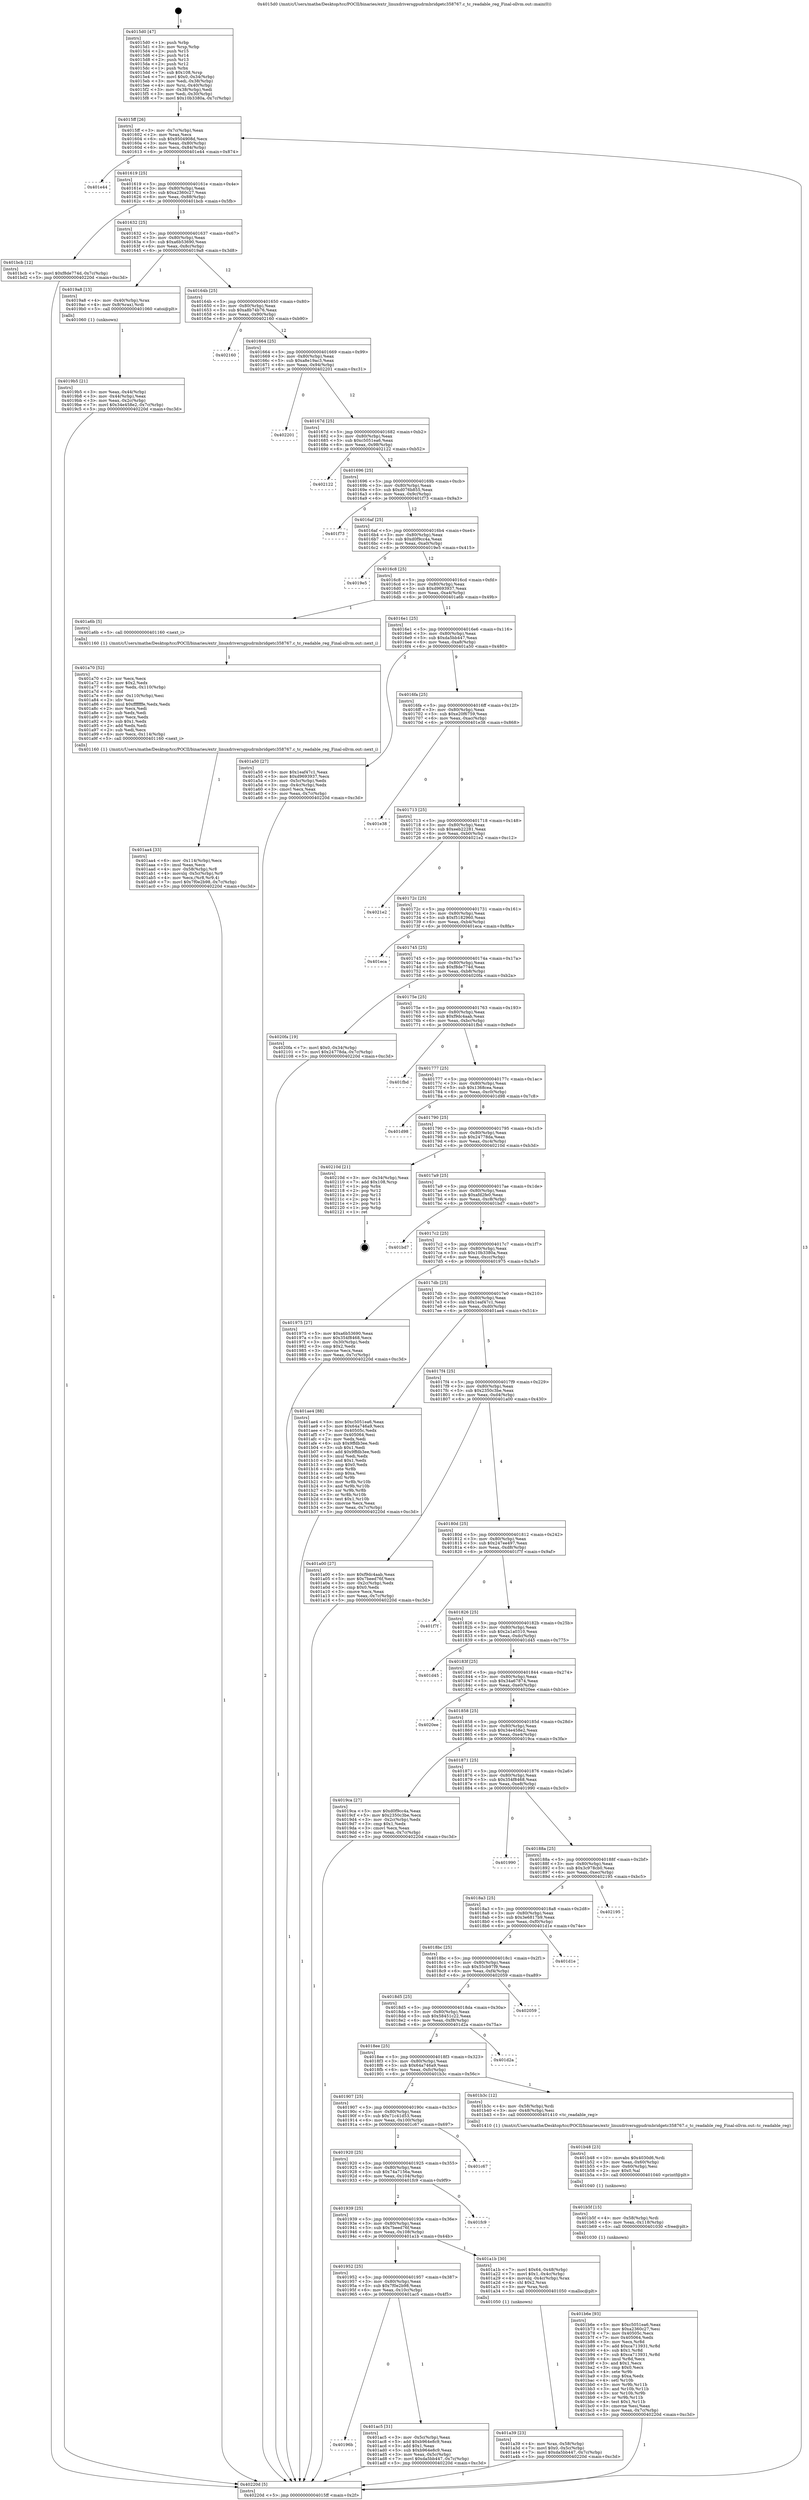 digraph "0x4015d0" {
  label = "0x4015d0 (/mnt/c/Users/mathe/Desktop/tcc/POCII/binaries/extr_linuxdriversgpudrmbridgetc358767.c_tc_readable_reg_Final-ollvm.out::main(0))"
  labelloc = "t"
  node[shape=record]

  Entry [label="",width=0.3,height=0.3,shape=circle,fillcolor=black,style=filled]
  "0x4015ff" [label="{
     0x4015ff [26]\l
     | [instrs]\l
     &nbsp;&nbsp;0x4015ff \<+3\>: mov -0x7c(%rbp),%eax\l
     &nbsp;&nbsp;0x401602 \<+2\>: mov %eax,%ecx\l
     &nbsp;&nbsp;0x401604 \<+6\>: sub $0x9504908d,%ecx\l
     &nbsp;&nbsp;0x40160a \<+3\>: mov %eax,-0x80(%rbp)\l
     &nbsp;&nbsp;0x40160d \<+6\>: mov %ecx,-0x84(%rbp)\l
     &nbsp;&nbsp;0x401613 \<+6\>: je 0000000000401e44 \<main+0x874\>\l
  }"]
  "0x401e44" [label="{
     0x401e44\l
  }", style=dashed]
  "0x401619" [label="{
     0x401619 [25]\l
     | [instrs]\l
     &nbsp;&nbsp;0x401619 \<+5\>: jmp 000000000040161e \<main+0x4e\>\l
     &nbsp;&nbsp;0x40161e \<+3\>: mov -0x80(%rbp),%eax\l
     &nbsp;&nbsp;0x401621 \<+5\>: sub $0xa2360c27,%eax\l
     &nbsp;&nbsp;0x401626 \<+6\>: mov %eax,-0x88(%rbp)\l
     &nbsp;&nbsp;0x40162c \<+6\>: je 0000000000401bcb \<main+0x5fb\>\l
  }"]
  Exit [label="",width=0.3,height=0.3,shape=circle,fillcolor=black,style=filled,peripheries=2]
  "0x401bcb" [label="{
     0x401bcb [12]\l
     | [instrs]\l
     &nbsp;&nbsp;0x401bcb \<+7\>: movl $0xf8de774d,-0x7c(%rbp)\l
     &nbsp;&nbsp;0x401bd2 \<+5\>: jmp 000000000040220d \<main+0xc3d\>\l
  }"]
  "0x401632" [label="{
     0x401632 [25]\l
     | [instrs]\l
     &nbsp;&nbsp;0x401632 \<+5\>: jmp 0000000000401637 \<main+0x67\>\l
     &nbsp;&nbsp;0x401637 \<+3\>: mov -0x80(%rbp),%eax\l
     &nbsp;&nbsp;0x40163a \<+5\>: sub $0xa6b53690,%eax\l
     &nbsp;&nbsp;0x40163f \<+6\>: mov %eax,-0x8c(%rbp)\l
     &nbsp;&nbsp;0x401645 \<+6\>: je 00000000004019a8 \<main+0x3d8\>\l
  }"]
  "0x401b6e" [label="{
     0x401b6e [93]\l
     | [instrs]\l
     &nbsp;&nbsp;0x401b6e \<+5\>: mov $0xc5051ea6,%eax\l
     &nbsp;&nbsp;0x401b73 \<+5\>: mov $0xa2360c27,%esi\l
     &nbsp;&nbsp;0x401b78 \<+7\>: mov 0x40505c,%ecx\l
     &nbsp;&nbsp;0x401b7f \<+7\>: mov 0x405064,%edx\l
     &nbsp;&nbsp;0x401b86 \<+3\>: mov %ecx,%r8d\l
     &nbsp;&nbsp;0x401b89 \<+7\>: add $0xca713931,%r8d\l
     &nbsp;&nbsp;0x401b90 \<+4\>: sub $0x1,%r8d\l
     &nbsp;&nbsp;0x401b94 \<+7\>: sub $0xca713931,%r8d\l
     &nbsp;&nbsp;0x401b9b \<+4\>: imul %r8d,%ecx\l
     &nbsp;&nbsp;0x401b9f \<+3\>: and $0x1,%ecx\l
     &nbsp;&nbsp;0x401ba2 \<+3\>: cmp $0x0,%ecx\l
     &nbsp;&nbsp;0x401ba5 \<+4\>: sete %r9b\l
     &nbsp;&nbsp;0x401ba9 \<+3\>: cmp $0xa,%edx\l
     &nbsp;&nbsp;0x401bac \<+4\>: setl %r10b\l
     &nbsp;&nbsp;0x401bb0 \<+3\>: mov %r9b,%r11b\l
     &nbsp;&nbsp;0x401bb3 \<+3\>: and %r10b,%r11b\l
     &nbsp;&nbsp;0x401bb6 \<+3\>: xor %r10b,%r9b\l
     &nbsp;&nbsp;0x401bb9 \<+3\>: or %r9b,%r11b\l
     &nbsp;&nbsp;0x401bbc \<+4\>: test $0x1,%r11b\l
     &nbsp;&nbsp;0x401bc0 \<+3\>: cmovne %esi,%eax\l
     &nbsp;&nbsp;0x401bc3 \<+3\>: mov %eax,-0x7c(%rbp)\l
     &nbsp;&nbsp;0x401bc6 \<+5\>: jmp 000000000040220d \<main+0xc3d\>\l
  }"]
  "0x4019a8" [label="{
     0x4019a8 [13]\l
     | [instrs]\l
     &nbsp;&nbsp;0x4019a8 \<+4\>: mov -0x40(%rbp),%rax\l
     &nbsp;&nbsp;0x4019ac \<+4\>: mov 0x8(%rax),%rdi\l
     &nbsp;&nbsp;0x4019b0 \<+5\>: call 0000000000401060 \<atoi@plt\>\l
     | [calls]\l
     &nbsp;&nbsp;0x401060 \{1\} (unknown)\l
  }"]
  "0x40164b" [label="{
     0x40164b [25]\l
     | [instrs]\l
     &nbsp;&nbsp;0x40164b \<+5\>: jmp 0000000000401650 \<main+0x80\>\l
     &nbsp;&nbsp;0x401650 \<+3\>: mov -0x80(%rbp),%eax\l
     &nbsp;&nbsp;0x401653 \<+5\>: sub $0xa8b74b76,%eax\l
     &nbsp;&nbsp;0x401658 \<+6\>: mov %eax,-0x90(%rbp)\l
     &nbsp;&nbsp;0x40165e \<+6\>: je 0000000000402160 \<main+0xb90\>\l
  }"]
  "0x401b5f" [label="{
     0x401b5f [15]\l
     | [instrs]\l
     &nbsp;&nbsp;0x401b5f \<+4\>: mov -0x58(%rbp),%rdi\l
     &nbsp;&nbsp;0x401b63 \<+6\>: mov %eax,-0x118(%rbp)\l
     &nbsp;&nbsp;0x401b69 \<+5\>: call 0000000000401030 \<free@plt\>\l
     | [calls]\l
     &nbsp;&nbsp;0x401030 \{1\} (unknown)\l
  }"]
  "0x402160" [label="{
     0x402160\l
  }", style=dashed]
  "0x401664" [label="{
     0x401664 [25]\l
     | [instrs]\l
     &nbsp;&nbsp;0x401664 \<+5\>: jmp 0000000000401669 \<main+0x99\>\l
     &nbsp;&nbsp;0x401669 \<+3\>: mov -0x80(%rbp),%eax\l
     &nbsp;&nbsp;0x40166c \<+5\>: sub $0xa8e19ac3,%eax\l
     &nbsp;&nbsp;0x401671 \<+6\>: mov %eax,-0x94(%rbp)\l
     &nbsp;&nbsp;0x401677 \<+6\>: je 0000000000402201 \<main+0xc31\>\l
  }"]
  "0x401b48" [label="{
     0x401b48 [23]\l
     | [instrs]\l
     &nbsp;&nbsp;0x401b48 \<+10\>: movabs $0x4030d6,%rdi\l
     &nbsp;&nbsp;0x401b52 \<+3\>: mov %eax,-0x60(%rbp)\l
     &nbsp;&nbsp;0x401b55 \<+3\>: mov -0x60(%rbp),%esi\l
     &nbsp;&nbsp;0x401b58 \<+2\>: mov $0x0,%al\l
     &nbsp;&nbsp;0x401b5a \<+5\>: call 0000000000401040 \<printf@plt\>\l
     | [calls]\l
     &nbsp;&nbsp;0x401040 \{1\} (unknown)\l
  }"]
  "0x402201" [label="{
     0x402201\l
  }", style=dashed]
  "0x40167d" [label="{
     0x40167d [25]\l
     | [instrs]\l
     &nbsp;&nbsp;0x40167d \<+5\>: jmp 0000000000401682 \<main+0xb2\>\l
     &nbsp;&nbsp;0x401682 \<+3\>: mov -0x80(%rbp),%eax\l
     &nbsp;&nbsp;0x401685 \<+5\>: sub $0xc5051ea6,%eax\l
     &nbsp;&nbsp;0x40168a \<+6\>: mov %eax,-0x98(%rbp)\l
     &nbsp;&nbsp;0x401690 \<+6\>: je 0000000000402122 \<main+0xb52\>\l
  }"]
  "0x40196b" [label="{
     0x40196b\l
  }", style=dashed]
  "0x402122" [label="{
     0x402122\l
  }", style=dashed]
  "0x401696" [label="{
     0x401696 [25]\l
     | [instrs]\l
     &nbsp;&nbsp;0x401696 \<+5\>: jmp 000000000040169b \<main+0xcb\>\l
     &nbsp;&nbsp;0x40169b \<+3\>: mov -0x80(%rbp),%eax\l
     &nbsp;&nbsp;0x40169e \<+5\>: sub $0xd076b855,%eax\l
     &nbsp;&nbsp;0x4016a3 \<+6\>: mov %eax,-0x9c(%rbp)\l
     &nbsp;&nbsp;0x4016a9 \<+6\>: je 0000000000401f73 \<main+0x9a3\>\l
  }"]
  "0x401ac5" [label="{
     0x401ac5 [31]\l
     | [instrs]\l
     &nbsp;&nbsp;0x401ac5 \<+3\>: mov -0x5c(%rbp),%eax\l
     &nbsp;&nbsp;0x401ac8 \<+5\>: add $0xb964e8c9,%eax\l
     &nbsp;&nbsp;0x401acd \<+3\>: add $0x1,%eax\l
     &nbsp;&nbsp;0x401ad0 \<+5\>: sub $0xb964e8c9,%eax\l
     &nbsp;&nbsp;0x401ad5 \<+3\>: mov %eax,-0x5c(%rbp)\l
     &nbsp;&nbsp;0x401ad8 \<+7\>: movl $0xda5bb447,-0x7c(%rbp)\l
     &nbsp;&nbsp;0x401adf \<+5\>: jmp 000000000040220d \<main+0xc3d\>\l
  }"]
  "0x401f73" [label="{
     0x401f73\l
  }", style=dashed]
  "0x4016af" [label="{
     0x4016af [25]\l
     | [instrs]\l
     &nbsp;&nbsp;0x4016af \<+5\>: jmp 00000000004016b4 \<main+0xe4\>\l
     &nbsp;&nbsp;0x4016b4 \<+3\>: mov -0x80(%rbp),%eax\l
     &nbsp;&nbsp;0x4016b7 \<+5\>: sub $0xd0f9cc4a,%eax\l
     &nbsp;&nbsp;0x4016bc \<+6\>: mov %eax,-0xa0(%rbp)\l
     &nbsp;&nbsp;0x4016c2 \<+6\>: je 00000000004019e5 \<main+0x415\>\l
  }"]
  "0x401aa4" [label="{
     0x401aa4 [33]\l
     | [instrs]\l
     &nbsp;&nbsp;0x401aa4 \<+6\>: mov -0x114(%rbp),%ecx\l
     &nbsp;&nbsp;0x401aaa \<+3\>: imul %eax,%ecx\l
     &nbsp;&nbsp;0x401aad \<+4\>: mov -0x58(%rbp),%r8\l
     &nbsp;&nbsp;0x401ab1 \<+4\>: movslq -0x5c(%rbp),%r9\l
     &nbsp;&nbsp;0x401ab5 \<+4\>: mov %ecx,(%r8,%r9,4)\l
     &nbsp;&nbsp;0x401ab9 \<+7\>: movl $0x7f0e2b98,-0x7c(%rbp)\l
     &nbsp;&nbsp;0x401ac0 \<+5\>: jmp 000000000040220d \<main+0xc3d\>\l
  }"]
  "0x4019e5" [label="{
     0x4019e5\l
  }", style=dashed]
  "0x4016c8" [label="{
     0x4016c8 [25]\l
     | [instrs]\l
     &nbsp;&nbsp;0x4016c8 \<+5\>: jmp 00000000004016cd \<main+0xfd\>\l
     &nbsp;&nbsp;0x4016cd \<+3\>: mov -0x80(%rbp),%eax\l
     &nbsp;&nbsp;0x4016d0 \<+5\>: sub $0xd9693937,%eax\l
     &nbsp;&nbsp;0x4016d5 \<+6\>: mov %eax,-0xa4(%rbp)\l
     &nbsp;&nbsp;0x4016db \<+6\>: je 0000000000401a6b \<main+0x49b\>\l
  }"]
  "0x401a70" [label="{
     0x401a70 [52]\l
     | [instrs]\l
     &nbsp;&nbsp;0x401a70 \<+2\>: xor %ecx,%ecx\l
     &nbsp;&nbsp;0x401a72 \<+5\>: mov $0x2,%edx\l
     &nbsp;&nbsp;0x401a77 \<+6\>: mov %edx,-0x110(%rbp)\l
     &nbsp;&nbsp;0x401a7d \<+1\>: cltd\l
     &nbsp;&nbsp;0x401a7e \<+6\>: mov -0x110(%rbp),%esi\l
     &nbsp;&nbsp;0x401a84 \<+2\>: idiv %esi\l
     &nbsp;&nbsp;0x401a86 \<+6\>: imul $0xfffffffe,%edx,%edx\l
     &nbsp;&nbsp;0x401a8c \<+2\>: mov %ecx,%edi\l
     &nbsp;&nbsp;0x401a8e \<+2\>: sub %edx,%edi\l
     &nbsp;&nbsp;0x401a90 \<+2\>: mov %ecx,%edx\l
     &nbsp;&nbsp;0x401a92 \<+3\>: sub $0x1,%edx\l
     &nbsp;&nbsp;0x401a95 \<+2\>: add %edx,%edi\l
     &nbsp;&nbsp;0x401a97 \<+2\>: sub %edi,%ecx\l
     &nbsp;&nbsp;0x401a99 \<+6\>: mov %ecx,-0x114(%rbp)\l
     &nbsp;&nbsp;0x401a9f \<+5\>: call 0000000000401160 \<next_i\>\l
     | [calls]\l
     &nbsp;&nbsp;0x401160 \{1\} (/mnt/c/Users/mathe/Desktop/tcc/POCII/binaries/extr_linuxdriversgpudrmbridgetc358767.c_tc_readable_reg_Final-ollvm.out::next_i)\l
  }"]
  "0x401a6b" [label="{
     0x401a6b [5]\l
     | [instrs]\l
     &nbsp;&nbsp;0x401a6b \<+5\>: call 0000000000401160 \<next_i\>\l
     | [calls]\l
     &nbsp;&nbsp;0x401160 \{1\} (/mnt/c/Users/mathe/Desktop/tcc/POCII/binaries/extr_linuxdriversgpudrmbridgetc358767.c_tc_readable_reg_Final-ollvm.out::next_i)\l
  }"]
  "0x4016e1" [label="{
     0x4016e1 [25]\l
     | [instrs]\l
     &nbsp;&nbsp;0x4016e1 \<+5\>: jmp 00000000004016e6 \<main+0x116\>\l
     &nbsp;&nbsp;0x4016e6 \<+3\>: mov -0x80(%rbp),%eax\l
     &nbsp;&nbsp;0x4016e9 \<+5\>: sub $0xda5bb447,%eax\l
     &nbsp;&nbsp;0x4016ee \<+6\>: mov %eax,-0xa8(%rbp)\l
     &nbsp;&nbsp;0x4016f4 \<+6\>: je 0000000000401a50 \<main+0x480\>\l
  }"]
  "0x401a39" [label="{
     0x401a39 [23]\l
     | [instrs]\l
     &nbsp;&nbsp;0x401a39 \<+4\>: mov %rax,-0x58(%rbp)\l
     &nbsp;&nbsp;0x401a3d \<+7\>: movl $0x0,-0x5c(%rbp)\l
     &nbsp;&nbsp;0x401a44 \<+7\>: movl $0xda5bb447,-0x7c(%rbp)\l
     &nbsp;&nbsp;0x401a4b \<+5\>: jmp 000000000040220d \<main+0xc3d\>\l
  }"]
  "0x401a50" [label="{
     0x401a50 [27]\l
     | [instrs]\l
     &nbsp;&nbsp;0x401a50 \<+5\>: mov $0x1eaf47c1,%eax\l
     &nbsp;&nbsp;0x401a55 \<+5\>: mov $0xd9693937,%ecx\l
     &nbsp;&nbsp;0x401a5a \<+3\>: mov -0x5c(%rbp),%edx\l
     &nbsp;&nbsp;0x401a5d \<+3\>: cmp -0x4c(%rbp),%edx\l
     &nbsp;&nbsp;0x401a60 \<+3\>: cmovl %ecx,%eax\l
     &nbsp;&nbsp;0x401a63 \<+3\>: mov %eax,-0x7c(%rbp)\l
     &nbsp;&nbsp;0x401a66 \<+5\>: jmp 000000000040220d \<main+0xc3d\>\l
  }"]
  "0x4016fa" [label="{
     0x4016fa [25]\l
     | [instrs]\l
     &nbsp;&nbsp;0x4016fa \<+5\>: jmp 00000000004016ff \<main+0x12f\>\l
     &nbsp;&nbsp;0x4016ff \<+3\>: mov -0x80(%rbp),%eax\l
     &nbsp;&nbsp;0x401702 \<+5\>: sub $0xe20f6759,%eax\l
     &nbsp;&nbsp;0x401707 \<+6\>: mov %eax,-0xac(%rbp)\l
     &nbsp;&nbsp;0x40170d \<+6\>: je 0000000000401e38 \<main+0x868\>\l
  }"]
  "0x401952" [label="{
     0x401952 [25]\l
     | [instrs]\l
     &nbsp;&nbsp;0x401952 \<+5\>: jmp 0000000000401957 \<main+0x387\>\l
     &nbsp;&nbsp;0x401957 \<+3\>: mov -0x80(%rbp),%eax\l
     &nbsp;&nbsp;0x40195a \<+5\>: sub $0x7f0e2b98,%eax\l
     &nbsp;&nbsp;0x40195f \<+6\>: mov %eax,-0x10c(%rbp)\l
     &nbsp;&nbsp;0x401965 \<+6\>: je 0000000000401ac5 \<main+0x4f5\>\l
  }"]
  "0x401e38" [label="{
     0x401e38\l
  }", style=dashed]
  "0x401713" [label="{
     0x401713 [25]\l
     | [instrs]\l
     &nbsp;&nbsp;0x401713 \<+5\>: jmp 0000000000401718 \<main+0x148\>\l
     &nbsp;&nbsp;0x401718 \<+3\>: mov -0x80(%rbp),%eax\l
     &nbsp;&nbsp;0x40171b \<+5\>: sub $0xeeb22281,%eax\l
     &nbsp;&nbsp;0x401720 \<+6\>: mov %eax,-0xb0(%rbp)\l
     &nbsp;&nbsp;0x401726 \<+6\>: je 00000000004021e2 \<main+0xc12\>\l
  }"]
  "0x401a1b" [label="{
     0x401a1b [30]\l
     | [instrs]\l
     &nbsp;&nbsp;0x401a1b \<+7\>: movl $0x64,-0x48(%rbp)\l
     &nbsp;&nbsp;0x401a22 \<+7\>: movl $0x1,-0x4c(%rbp)\l
     &nbsp;&nbsp;0x401a29 \<+4\>: movslq -0x4c(%rbp),%rax\l
     &nbsp;&nbsp;0x401a2d \<+4\>: shl $0x2,%rax\l
     &nbsp;&nbsp;0x401a31 \<+3\>: mov %rax,%rdi\l
     &nbsp;&nbsp;0x401a34 \<+5\>: call 0000000000401050 \<malloc@plt\>\l
     | [calls]\l
     &nbsp;&nbsp;0x401050 \{1\} (unknown)\l
  }"]
  "0x4021e2" [label="{
     0x4021e2\l
  }", style=dashed]
  "0x40172c" [label="{
     0x40172c [25]\l
     | [instrs]\l
     &nbsp;&nbsp;0x40172c \<+5\>: jmp 0000000000401731 \<main+0x161\>\l
     &nbsp;&nbsp;0x401731 \<+3\>: mov -0x80(%rbp),%eax\l
     &nbsp;&nbsp;0x401734 \<+5\>: sub $0xf5182960,%eax\l
     &nbsp;&nbsp;0x401739 \<+6\>: mov %eax,-0xb4(%rbp)\l
     &nbsp;&nbsp;0x40173f \<+6\>: je 0000000000401eca \<main+0x8fa\>\l
  }"]
  "0x401939" [label="{
     0x401939 [25]\l
     | [instrs]\l
     &nbsp;&nbsp;0x401939 \<+5\>: jmp 000000000040193e \<main+0x36e\>\l
     &nbsp;&nbsp;0x40193e \<+3\>: mov -0x80(%rbp),%eax\l
     &nbsp;&nbsp;0x401941 \<+5\>: sub $0x7beed76f,%eax\l
     &nbsp;&nbsp;0x401946 \<+6\>: mov %eax,-0x108(%rbp)\l
     &nbsp;&nbsp;0x40194c \<+6\>: je 0000000000401a1b \<main+0x44b\>\l
  }"]
  "0x401eca" [label="{
     0x401eca\l
  }", style=dashed]
  "0x401745" [label="{
     0x401745 [25]\l
     | [instrs]\l
     &nbsp;&nbsp;0x401745 \<+5\>: jmp 000000000040174a \<main+0x17a\>\l
     &nbsp;&nbsp;0x40174a \<+3\>: mov -0x80(%rbp),%eax\l
     &nbsp;&nbsp;0x40174d \<+5\>: sub $0xf8de774d,%eax\l
     &nbsp;&nbsp;0x401752 \<+6\>: mov %eax,-0xb8(%rbp)\l
     &nbsp;&nbsp;0x401758 \<+6\>: je 00000000004020fa \<main+0xb2a\>\l
  }"]
  "0x401fc9" [label="{
     0x401fc9\l
  }", style=dashed]
  "0x4020fa" [label="{
     0x4020fa [19]\l
     | [instrs]\l
     &nbsp;&nbsp;0x4020fa \<+7\>: movl $0x0,-0x34(%rbp)\l
     &nbsp;&nbsp;0x402101 \<+7\>: movl $0x24778da,-0x7c(%rbp)\l
     &nbsp;&nbsp;0x402108 \<+5\>: jmp 000000000040220d \<main+0xc3d\>\l
  }"]
  "0x40175e" [label="{
     0x40175e [25]\l
     | [instrs]\l
     &nbsp;&nbsp;0x40175e \<+5\>: jmp 0000000000401763 \<main+0x193\>\l
     &nbsp;&nbsp;0x401763 \<+3\>: mov -0x80(%rbp),%eax\l
     &nbsp;&nbsp;0x401766 \<+5\>: sub $0xf9dc4aab,%eax\l
     &nbsp;&nbsp;0x40176b \<+6\>: mov %eax,-0xbc(%rbp)\l
     &nbsp;&nbsp;0x401771 \<+6\>: je 0000000000401fbd \<main+0x9ed\>\l
  }"]
  "0x401920" [label="{
     0x401920 [25]\l
     | [instrs]\l
     &nbsp;&nbsp;0x401920 \<+5\>: jmp 0000000000401925 \<main+0x355\>\l
     &nbsp;&nbsp;0x401925 \<+3\>: mov -0x80(%rbp),%eax\l
     &nbsp;&nbsp;0x401928 \<+5\>: sub $0x74a7156a,%eax\l
     &nbsp;&nbsp;0x40192d \<+6\>: mov %eax,-0x104(%rbp)\l
     &nbsp;&nbsp;0x401933 \<+6\>: je 0000000000401fc9 \<main+0x9f9\>\l
  }"]
  "0x401fbd" [label="{
     0x401fbd\l
  }", style=dashed]
  "0x401777" [label="{
     0x401777 [25]\l
     | [instrs]\l
     &nbsp;&nbsp;0x401777 \<+5\>: jmp 000000000040177c \<main+0x1ac\>\l
     &nbsp;&nbsp;0x40177c \<+3\>: mov -0x80(%rbp),%eax\l
     &nbsp;&nbsp;0x40177f \<+5\>: sub $0x1368cea,%eax\l
     &nbsp;&nbsp;0x401784 \<+6\>: mov %eax,-0xc0(%rbp)\l
     &nbsp;&nbsp;0x40178a \<+6\>: je 0000000000401d98 \<main+0x7c8\>\l
  }"]
  "0x401c67" [label="{
     0x401c67\l
  }", style=dashed]
  "0x401d98" [label="{
     0x401d98\l
  }", style=dashed]
  "0x401790" [label="{
     0x401790 [25]\l
     | [instrs]\l
     &nbsp;&nbsp;0x401790 \<+5\>: jmp 0000000000401795 \<main+0x1c5\>\l
     &nbsp;&nbsp;0x401795 \<+3\>: mov -0x80(%rbp),%eax\l
     &nbsp;&nbsp;0x401798 \<+5\>: sub $0x24778da,%eax\l
     &nbsp;&nbsp;0x40179d \<+6\>: mov %eax,-0xc4(%rbp)\l
     &nbsp;&nbsp;0x4017a3 \<+6\>: je 000000000040210d \<main+0xb3d\>\l
  }"]
  "0x401907" [label="{
     0x401907 [25]\l
     | [instrs]\l
     &nbsp;&nbsp;0x401907 \<+5\>: jmp 000000000040190c \<main+0x33c\>\l
     &nbsp;&nbsp;0x40190c \<+3\>: mov -0x80(%rbp),%eax\l
     &nbsp;&nbsp;0x40190f \<+5\>: sub $0x71c41d53,%eax\l
     &nbsp;&nbsp;0x401914 \<+6\>: mov %eax,-0x100(%rbp)\l
     &nbsp;&nbsp;0x40191a \<+6\>: je 0000000000401c67 \<main+0x697\>\l
  }"]
  "0x40210d" [label="{
     0x40210d [21]\l
     | [instrs]\l
     &nbsp;&nbsp;0x40210d \<+3\>: mov -0x34(%rbp),%eax\l
     &nbsp;&nbsp;0x402110 \<+7\>: add $0x108,%rsp\l
     &nbsp;&nbsp;0x402117 \<+1\>: pop %rbx\l
     &nbsp;&nbsp;0x402118 \<+2\>: pop %r12\l
     &nbsp;&nbsp;0x40211a \<+2\>: pop %r13\l
     &nbsp;&nbsp;0x40211c \<+2\>: pop %r14\l
     &nbsp;&nbsp;0x40211e \<+2\>: pop %r15\l
     &nbsp;&nbsp;0x402120 \<+1\>: pop %rbp\l
     &nbsp;&nbsp;0x402121 \<+1\>: ret\l
  }"]
  "0x4017a9" [label="{
     0x4017a9 [25]\l
     | [instrs]\l
     &nbsp;&nbsp;0x4017a9 \<+5\>: jmp 00000000004017ae \<main+0x1de\>\l
     &nbsp;&nbsp;0x4017ae \<+3\>: mov -0x80(%rbp),%eax\l
     &nbsp;&nbsp;0x4017b1 \<+5\>: sub $0xafd2fe0,%eax\l
     &nbsp;&nbsp;0x4017b6 \<+6\>: mov %eax,-0xc8(%rbp)\l
     &nbsp;&nbsp;0x4017bc \<+6\>: je 0000000000401bd7 \<main+0x607\>\l
  }"]
  "0x401b3c" [label="{
     0x401b3c [12]\l
     | [instrs]\l
     &nbsp;&nbsp;0x401b3c \<+4\>: mov -0x58(%rbp),%rdi\l
     &nbsp;&nbsp;0x401b40 \<+3\>: mov -0x48(%rbp),%esi\l
     &nbsp;&nbsp;0x401b43 \<+5\>: call 0000000000401410 \<tc_readable_reg\>\l
     | [calls]\l
     &nbsp;&nbsp;0x401410 \{1\} (/mnt/c/Users/mathe/Desktop/tcc/POCII/binaries/extr_linuxdriversgpudrmbridgetc358767.c_tc_readable_reg_Final-ollvm.out::tc_readable_reg)\l
  }"]
  "0x401bd7" [label="{
     0x401bd7\l
  }", style=dashed]
  "0x4017c2" [label="{
     0x4017c2 [25]\l
     | [instrs]\l
     &nbsp;&nbsp;0x4017c2 \<+5\>: jmp 00000000004017c7 \<main+0x1f7\>\l
     &nbsp;&nbsp;0x4017c7 \<+3\>: mov -0x80(%rbp),%eax\l
     &nbsp;&nbsp;0x4017ca \<+5\>: sub $0x10b3380a,%eax\l
     &nbsp;&nbsp;0x4017cf \<+6\>: mov %eax,-0xcc(%rbp)\l
     &nbsp;&nbsp;0x4017d5 \<+6\>: je 0000000000401975 \<main+0x3a5\>\l
  }"]
  "0x4018ee" [label="{
     0x4018ee [25]\l
     | [instrs]\l
     &nbsp;&nbsp;0x4018ee \<+5\>: jmp 00000000004018f3 \<main+0x323\>\l
     &nbsp;&nbsp;0x4018f3 \<+3\>: mov -0x80(%rbp),%eax\l
     &nbsp;&nbsp;0x4018f6 \<+5\>: sub $0x64a746a9,%eax\l
     &nbsp;&nbsp;0x4018fb \<+6\>: mov %eax,-0xfc(%rbp)\l
     &nbsp;&nbsp;0x401901 \<+6\>: je 0000000000401b3c \<main+0x56c\>\l
  }"]
  "0x401975" [label="{
     0x401975 [27]\l
     | [instrs]\l
     &nbsp;&nbsp;0x401975 \<+5\>: mov $0xa6b53690,%eax\l
     &nbsp;&nbsp;0x40197a \<+5\>: mov $0x354f8468,%ecx\l
     &nbsp;&nbsp;0x40197f \<+3\>: mov -0x30(%rbp),%edx\l
     &nbsp;&nbsp;0x401982 \<+3\>: cmp $0x2,%edx\l
     &nbsp;&nbsp;0x401985 \<+3\>: cmovne %ecx,%eax\l
     &nbsp;&nbsp;0x401988 \<+3\>: mov %eax,-0x7c(%rbp)\l
     &nbsp;&nbsp;0x40198b \<+5\>: jmp 000000000040220d \<main+0xc3d\>\l
  }"]
  "0x4017db" [label="{
     0x4017db [25]\l
     | [instrs]\l
     &nbsp;&nbsp;0x4017db \<+5\>: jmp 00000000004017e0 \<main+0x210\>\l
     &nbsp;&nbsp;0x4017e0 \<+3\>: mov -0x80(%rbp),%eax\l
     &nbsp;&nbsp;0x4017e3 \<+5\>: sub $0x1eaf47c1,%eax\l
     &nbsp;&nbsp;0x4017e8 \<+6\>: mov %eax,-0xd0(%rbp)\l
     &nbsp;&nbsp;0x4017ee \<+6\>: je 0000000000401ae4 \<main+0x514\>\l
  }"]
  "0x40220d" [label="{
     0x40220d [5]\l
     | [instrs]\l
     &nbsp;&nbsp;0x40220d \<+5\>: jmp 00000000004015ff \<main+0x2f\>\l
  }"]
  "0x4015d0" [label="{
     0x4015d0 [47]\l
     | [instrs]\l
     &nbsp;&nbsp;0x4015d0 \<+1\>: push %rbp\l
     &nbsp;&nbsp;0x4015d1 \<+3\>: mov %rsp,%rbp\l
     &nbsp;&nbsp;0x4015d4 \<+2\>: push %r15\l
     &nbsp;&nbsp;0x4015d6 \<+2\>: push %r14\l
     &nbsp;&nbsp;0x4015d8 \<+2\>: push %r13\l
     &nbsp;&nbsp;0x4015da \<+2\>: push %r12\l
     &nbsp;&nbsp;0x4015dc \<+1\>: push %rbx\l
     &nbsp;&nbsp;0x4015dd \<+7\>: sub $0x108,%rsp\l
     &nbsp;&nbsp;0x4015e4 \<+7\>: movl $0x0,-0x34(%rbp)\l
     &nbsp;&nbsp;0x4015eb \<+3\>: mov %edi,-0x38(%rbp)\l
     &nbsp;&nbsp;0x4015ee \<+4\>: mov %rsi,-0x40(%rbp)\l
     &nbsp;&nbsp;0x4015f2 \<+3\>: mov -0x38(%rbp),%edi\l
     &nbsp;&nbsp;0x4015f5 \<+3\>: mov %edi,-0x30(%rbp)\l
     &nbsp;&nbsp;0x4015f8 \<+7\>: movl $0x10b3380a,-0x7c(%rbp)\l
  }"]
  "0x4019b5" [label="{
     0x4019b5 [21]\l
     | [instrs]\l
     &nbsp;&nbsp;0x4019b5 \<+3\>: mov %eax,-0x44(%rbp)\l
     &nbsp;&nbsp;0x4019b8 \<+3\>: mov -0x44(%rbp),%eax\l
     &nbsp;&nbsp;0x4019bb \<+3\>: mov %eax,-0x2c(%rbp)\l
     &nbsp;&nbsp;0x4019be \<+7\>: movl $0x34e458e2,-0x7c(%rbp)\l
     &nbsp;&nbsp;0x4019c5 \<+5\>: jmp 000000000040220d \<main+0xc3d\>\l
  }"]
  "0x401d2a" [label="{
     0x401d2a\l
  }", style=dashed]
  "0x401ae4" [label="{
     0x401ae4 [88]\l
     | [instrs]\l
     &nbsp;&nbsp;0x401ae4 \<+5\>: mov $0xc5051ea6,%eax\l
     &nbsp;&nbsp;0x401ae9 \<+5\>: mov $0x64a746a9,%ecx\l
     &nbsp;&nbsp;0x401aee \<+7\>: mov 0x40505c,%edx\l
     &nbsp;&nbsp;0x401af5 \<+7\>: mov 0x405064,%esi\l
     &nbsp;&nbsp;0x401afc \<+2\>: mov %edx,%edi\l
     &nbsp;&nbsp;0x401afe \<+6\>: sub $0x9ffdb3ee,%edi\l
     &nbsp;&nbsp;0x401b04 \<+3\>: sub $0x1,%edi\l
     &nbsp;&nbsp;0x401b07 \<+6\>: add $0x9ffdb3ee,%edi\l
     &nbsp;&nbsp;0x401b0d \<+3\>: imul %edi,%edx\l
     &nbsp;&nbsp;0x401b10 \<+3\>: and $0x1,%edx\l
     &nbsp;&nbsp;0x401b13 \<+3\>: cmp $0x0,%edx\l
     &nbsp;&nbsp;0x401b16 \<+4\>: sete %r8b\l
     &nbsp;&nbsp;0x401b1a \<+3\>: cmp $0xa,%esi\l
     &nbsp;&nbsp;0x401b1d \<+4\>: setl %r9b\l
     &nbsp;&nbsp;0x401b21 \<+3\>: mov %r8b,%r10b\l
     &nbsp;&nbsp;0x401b24 \<+3\>: and %r9b,%r10b\l
     &nbsp;&nbsp;0x401b27 \<+3\>: xor %r9b,%r8b\l
     &nbsp;&nbsp;0x401b2a \<+3\>: or %r8b,%r10b\l
     &nbsp;&nbsp;0x401b2d \<+4\>: test $0x1,%r10b\l
     &nbsp;&nbsp;0x401b31 \<+3\>: cmovne %ecx,%eax\l
     &nbsp;&nbsp;0x401b34 \<+3\>: mov %eax,-0x7c(%rbp)\l
     &nbsp;&nbsp;0x401b37 \<+5\>: jmp 000000000040220d \<main+0xc3d\>\l
  }"]
  "0x4017f4" [label="{
     0x4017f4 [25]\l
     | [instrs]\l
     &nbsp;&nbsp;0x4017f4 \<+5\>: jmp 00000000004017f9 \<main+0x229\>\l
     &nbsp;&nbsp;0x4017f9 \<+3\>: mov -0x80(%rbp),%eax\l
     &nbsp;&nbsp;0x4017fc \<+5\>: sub $0x2350c3be,%eax\l
     &nbsp;&nbsp;0x401801 \<+6\>: mov %eax,-0xd4(%rbp)\l
     &nbsp;&nbsp;0x401807 \<+6\>: je 0000000000401a00 \<main+0x430\>\l
  }"]
  "0x4018d5" [label="{
     0x4018d5 [25]\l
     | [instrs]\l
     &nbsp;&nbsp;0x4018d5 \<+5\>: jmp 00000000004018da \<main+0x30a\>\l
     &nbsp;&nbsp;0x4018da \<+3\>: mov -0x80(%rbp),%eax\l
     &nbsp;&nbsp;0x4018dd \<+5\>: sub $0x58451c22,%eax\l
     &nbsp;&nbsp;0x4018e2 \<+6\>: mov %eax,-0xf8(%rbp)\l
     &nbsp;&nbsp;0x4018e8 \<+6\>: je 0000000000401d2a \<main+0x75a\>\l
  }"]
  "0x401a00" [label="{
     0x401a00 [27]\l
     | [instrs]\l
     &nbsp;&nbsp;0x401a00 \<+5\>: mov $0xf9dc4aab,%eax\l
     &nbsp;&nbsp;0x401a05 \<+5\>: mov $0x7beed76f,%ecx\l
     &nbsp;&nbsp;0x401a0a \<+3\>: mov -0x2c(%rbp),%edx\l
     &nbsp;&nbsp;0x401a0d \<+3\>: cmp $0x0,%edx\l
     &nbsp;&nbsp;0x401a10 \<+3\>: cmove %ecx,%eax\l
     &nbsp;&nbsp;0x401a13 \<+3\>: mov %eax,-0x7c(%rbp)\l
     &nbsp;&nbsp;0x401a16 \<+5\>: jmp 000000000040220d \<main+0xc3d\>\l
  }"]
  "0x40180d" [label="{
     0x40180d [25]\l
     | [instrs]\l
     &nbsp;&nbsp;0x40180d \<+5\>: jmp 0000000000401812 \<main+0x242\>\l
     &nbsp;&nbsp;0x401812 \<+3\>: mov -0x80(%rbp),%eax\l
     &nbsp;&nbsp;0x401815 \<+5\>: sub $0x247ee497,%eax\l
     &nbsp;&nbsp;0x40181a \<+6\>: mov %eax,-0xd8(%rbp)\l
     &nbsp;&nbsp;0x401820 \<+6\>: je 0000000000401f7f \<main+0x9af\>\l
  }"]
  "0x402059" [label="{
     0x402059\l
  }", style=dashed]
  "0x401f7f" [label="{
     0x401f7f\l
  }", style=dashed]
  "0x401826" [label="{
     0x401826 [25]\l
     | [instrs]\l
     &nbsp;&nbsp;0x401826 \<+5\>: jmp 000000000040182b \<main+0x25b\>\l
     &nbsp;&nbsp;0x40182b \<+3\>: mov -0x80(%rbp),%eax\l
     &nbsp;&nbsp;0x40182e \<+5\>: sub $0x2a1a0310,%eax\l
     &nbsp;&nbsp;0x401833 \<+6\>: mov %eax,-0xdc(%rbp)\l
     &nbsp;&nbsp;0x401839 \<+6\>: je 0000000000401d45 \<main+0x775\>\l
  }"]
  "0x4018bc" [label="{
     0x4018bc [25]\l
     | [instrs]\l
     &nbsp;&nbsp;0x4018bc \<+5\>: jmp 00000000004018c1 \<main+0x2f1\>\l
     &nbsp;&nbsp;0x4018c1 \<+3\>: mov -0x80(%rbp),%eax\l
     &nbsp;&nbsp;0x4018c4 \<+5\>: sub $0x55cb97f9,%eax\l
     &nbsp;&nbsp;0x4018c9 \<+6\>: mov %eax,-0xf4(%rbp)\l
     &nbsp;&nbsp;0x4018cf \<+6\>: je 0000000000402059 \<main+0xa89\>\l
  }"]
  "0x401d45" [label="{
     0x401d45\l
  }", style=dashed]
  "0x40183f" [label="{
     0x40183f [25]\l
     | [instrs]\l
     &nbsp;&nbsp;0x40183f \<+5\>: jmp 0000000000401844 \<main+0x274\>\l
     &nbsp;&nbsp;0x401844 \<+3\>: mov -0x80(%rbp),%eax\l
     &nbsp;&nbsp;0x401847 \<+5\>: sub $0x34a67874,%eax\l
     &nbsp;&nbsp;0x40184c \<+6\>: mov %eax,-0xe0(%rbp)\l
     &nbsp;&nbsp;0x401852 \<+6\>: je 00000000004020ee \<main+0xb1e\>\l
  }"]
  "0x401d1e" [label="{
     0x401d1e\l
  }", style=dashed]
  "0x4020ee" [label="{
     0x4020ee\l
  }", style=dashed]
  "0x401858" [label="{
     0x401858 [25]\l
     | [instrs]\l
     &nbsp;&nbsp;0x401858 \<+5\>: jmp 000000000040185d \<main+0x28d\>\l
     &nbsp;&nbsp;0x40185d \<+3\>: mov -0x80(%rbp),%eax\l
     &nbsp;&nbsp;0x401860 \<+5\>: sub $0x34e458e2,%eax\l
     &nbsp;&nbsp;0x401865 \<+6\>: mov %eax,-0xe4(%rbp)\l
     &nbsp;&nbsp;0x40186b \<+6\>: je 00000000004019ca \<main+0x3fa\>\l
  }"]
  "0x4018a3" [label="{
     0x4018a3 [25]\l
     | [instrs]\l
     &nbsp;&nbsp;0x4018a3 \<+5\>: jmp 00000000004018a8 \<main+0x2d8\>\l
     &nbsp;&nbsp;0x4018a8 \<+3\>: mov -0x80(%rbp),%eax\l
     &nbsp;&nbsp;0x4018ab \<+5\>: sub $0x3e6817b9,%eax\l
     &nbsp;&nbsp;0x4018b0 \<+6\>: mov %eax,-0xf0(%rbp)\l
     &nbsp;&nbsp;0x4018b6 \<+6\>: je 0000000000401d1e \<main+0x74e\>\l
  }"]
  "0x4019ca" [label="{
     0x4019ca [27]\l
     | [instrs]\l
     &nbsp;&nbsp;0x4019ca \<+5\>: mov $0xd0f9cc4a,%eax\l
     &nbsp;&nbsp;0x4019cf \<+5\>: mov $0x2350c3be,%ecx\l
     &nbsp;&nbsp;0x4019d4 \<+3\>: mov -0x2c(%rbp),%edx\l
     &nbsp;&nbsp;0x4019d7 \<+3\>: cmp $0x1,%edx\l
     &nbsp;&nbsp;0x4019da \<+3\>: cmovl %ecx,%eax\l
     &nbsp;&nbsp;0x4019dd \<+3\>: mov %eax,-0x7c(%rbp)\l
     &nbsp;&nbsp;0x4019e0 \<+5\>: jmp 000000000040220d \<main+0xc3d\>\l
  }"]
  "0x401871" [label="{
     0x401871 [25]\l
     | [instrs]\l
     &nbsp;&nbsp;0x401871 \<+5\>: jmp 0000000000401876 \<main+0x2a6\>\l
     &nbsp;&nbsp;0x401876 \<+3\>: mov -0x80(%rbp),%eax\l
     &nbsp;&nbsp;0x401879 \<+5\>: sub $0x354f8468,%eax\l
     &nbsp;&nbsp;0x40187e \<+6\>: mov %eax,-0xe8(%rbp)\l
     &nbsp;&nbsp;0x401884 \<+6\>: je 0000000000401990 \<main+0x3c0\>\l
  }"]
  "0x402195" [label="{
     0x402195\l
  }", style=dashed]
  "0x401990" [label="{
     0x401990\l
  }", style=dashed]
  "0x40188a" [label="{
     0x40188a [25]\l
     | [instrs]\l
     &nbsp;&nbsp;0x40188a \<+5\>: jmp 000000000040188f \<main+0x2bf\>\l
     &nbsp;&nbsp;0x40188f \<+3\>: mov -0x80(%rbp),%eax\l
     &nbsp;&nbsp;0x401892 \<+5\>: sub $0x3c978cb0,%eax\l
     &nbsp;&nbsp;0x401897 \<+6\>: mov %eax,-0xec(%rbp)\l
     &nbsp;&nbsp;0x40189d \<+6\>: je 0000000000402195 \<main+0xbc5\>\l
  }"]
  Entry -> "0x4015d0" [label=" 1"]
  "0x4015ff" -> "0x401e44" [label=" 0"]
  "0x4015ff" -> "0x401619" [label=" 14"]
  "0x40210d" -> Exit [label=" 1"]
  "0x401619" -> "0x401bcb" [label=" 1"]
  "0x401619" -> "0x401632" [label=" 13"]
  "0x4020fa" -> "0x40220d" [label=" 1"]
  "0x401632" -> "0x4019a8" [label=" 1"]
  "0x401632" -> "0x40164b" [label=" 12"]
  "0x401bcb" -> "0x40220d" [label=" 1"]
  "0x40164b" -> "0x402160" [label=" 0"]
  "0x40164b" -> "0x401664" [label=" 12"]
  "0x401b6e" -> "0x40220d" [label=" 1"]
  "0x401664" -> "0x402201" [label=" 0"]
  "0x401664" -> "0x40167d" [label=" 12"]
  "0x401b5f" -> "0x401b6e" [label=" 1"]
  "0x40167d" -> "0x402122" [label=" 0"]
  "0x40167d" -> "0x401696" [label=" 12"]
  "0x401b48" -> "0x401b5f" [label=" 1"]
  "0x401696" -> "0x401f73" [label=" 0"]
  "0x401696" -> "0x4016af" [label=" 12"]
  "0x401b3c" -> "0x401b48" [label=" 1"]
  "0x4016af" -> "0x4019e5" [label=" 0"]
  "0x4016af" -> "0x4016c8" [label=" 12"]
  "0x401ac5" -> "0x40220d" [label=" 1"]
  "0x4016c8" -> "0x401a6b" [label=" 1"]
  "0x4016c8" -> "0x4016e1" [label=" 11"]
  "0x401952" -> "0x40196b" [label=" 0"]
  "0x4016e1" -> "0x401a50" [label=" 2"]
  "0x4016e1" -> "0x4016fa" [label=" 9"]
  "0x401952" -> "0x401ac5" [label=" 1"]
  "0x4016fa" -> "0x401e38" [label=" 0"]
  "0x4016fa" -> "0x401713" [label=" 9"]
  "0x401ae4" -> "0x40220d" [label=" 1"]
  "0x401713" -> "0x4021e2" [label=" 0"]
  "0x401713" -> "0x40172c" [label=" 9"]
  "0x401aa4" -> "0x40220d" [label=" 1"]
  "0x40172c" -> "0x401eca" [label=" 0"]
  "0x40172c" -> "0x401745" [label=" 9"]
  "0x401a6b" -> "0x401a70" [label=" 1"]
  "0x401745" -> "0x4020fa" [label=" 1"]
  "0x401745" -> "0x40175e" [label=" 8"]
  "0x401a50" -> "0x40220d" [label=" 2"]
  "0x40175e" -> "0x401fbd" [label=" 0"]
  "0x40175e" -> "0x401777" [label=" 8"]
  "0x401a1b" -> "0x401a39" [label=" 1"]
  "0x401777" -> "0x401d98" [label=" 0"]
  "0x401777" -> "0x401790" [label=" 8"]
  "0x401939" -> "0x401952" [label=" 1"]
  "0x401790" -> "0x40210d" [label=" 1"]
  "0x401790" -> "0x4017a9" [label=" 7"]
  "0x401a70" -> "0x401aa4" [label=" 1"]
  "0x4017a9" -> "0x401bd7" [label=" 0"]
  "0x4017a9" -> "0x4017c2" [label=" 7"]
  "0x401920" -> "0x401939" [label=" 2"]
  "0x4017c2" -> "0x401975" [label=" 1"]
  "0x4017c2" -> "0x4017db" [label=" 6"]
  "0x401975" -> "0x40220d" [label=" 1"]
  "0x4015d0" -> "0x4015ff" [label=" 1"]
  "0x40220d" -> "0x4015ff" [label=" 13"]
  "0x4019a8" -> "0x4019b5" [label=" 1"]
  "0x4019b5" -> "0x40220d" [label=" 1"]
  "0x401a39" -> "0x40220d" [label=" 1"]
  "0x4017db" -> "0x401ae4" [label=" 1"]
  "0x4017db" -> "0x4017f4" [label=" 5"]
  "0x401907" -> "0x401920" [label=" 2"]
  "0x4017f4" -> "0x401a00" [label=" 1"]
  "0x4017f4" -> "0x40180d" [label=" 4"]
  "0x401939" -> "0x401a1b" [label=" 1"]
  "0x40180d" -> "0x401f7f" [label=" 0"]
  "0x40180d" -> "0x401826" [label=" 4"]
  "0x4018ee" -> "0x401907" [label=" 2"]
  "0x401826" -> "0x401d45" [label=" 0"]
  "0x401826" -> "0x40183f" [label=" 4"]
  "0x401920" -> "0x401fc9" [label=" 0"]
  "0x40183f" -> "0x4020ee" [label=" 0"]
  "0x40183f" -> "0x401858" [label=" 4"]
  "0x4018d5" -> "0x4018ee" [label=" 3"]
  "0x401858" -> "0x4019ca" [label=" 1"]
  "0x401858" -> "0x401871" [label=" 3"]
  "0x4019ca" -> "0x40220d" [label=" 1"]
  "0x401a00" -> "0x40220d" [label=" 1"]
  "0x401907" -> "0x401c67" [label=" 0"]
  "0x401871" -> "0x401990" [label=" 0"]
  "0x401871" -> "0x40188a" [label=" 3"]
  "0x4018bc" -> "0x4018d5" [label=" 3"]
  "0x40188a" -> "0x402195" [label=" 0"]
  "0x40188a" -> "0x4018a3" [label=" 3"]
  "0x4018d5" -> "0x401d2a" [label=" 0"]
  "0x4018a3" -> "0x401d1e" [label=" 0"]
  "0x4018a3" -> "0x4018bc" [label=" 3"]
  "0x4018ee" -> "0x401b3c" [label=" 1"]
  "0x4018bc" -> "0x402059" [label=" 0"]
}
